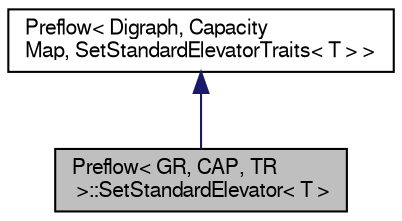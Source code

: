 digraph "Preflow&lt; GR, CAP, TR &gt;::SetStandardElevator&lt; T &gt;"
{
 // LATEX_PDF_SIZE
  edge [fontname="FreeSans",fontsize="10",labelfontname="FreeSans",labelfontsize="10"];
  node [fontname="FreeSans",fontsize="10",shape=record];
  Node0 [label="Preflow\< GR, CAP, TR\l \>::SetStandardElevator\< T \>",height=0.2,width=0.4,color="black", fillcolor="grey75", style="filled", fontcolor="black",tooltip="Named parameter for setting Elevator type with automatic allocation"];
  Node1 -> Node0 [dir="back",color="midnightblue",fontsize="10",style="solid",fontname="FreeSans"];
  Node1 [label="Preflow\< Digraph, Capacity\lMap, SetStandardElevatorTraits\< T \> \>",height=0.2,width=0.4,color="black", fillcolor="white", style="filled",URL="$a03793.html",tooltip=" "];
}
